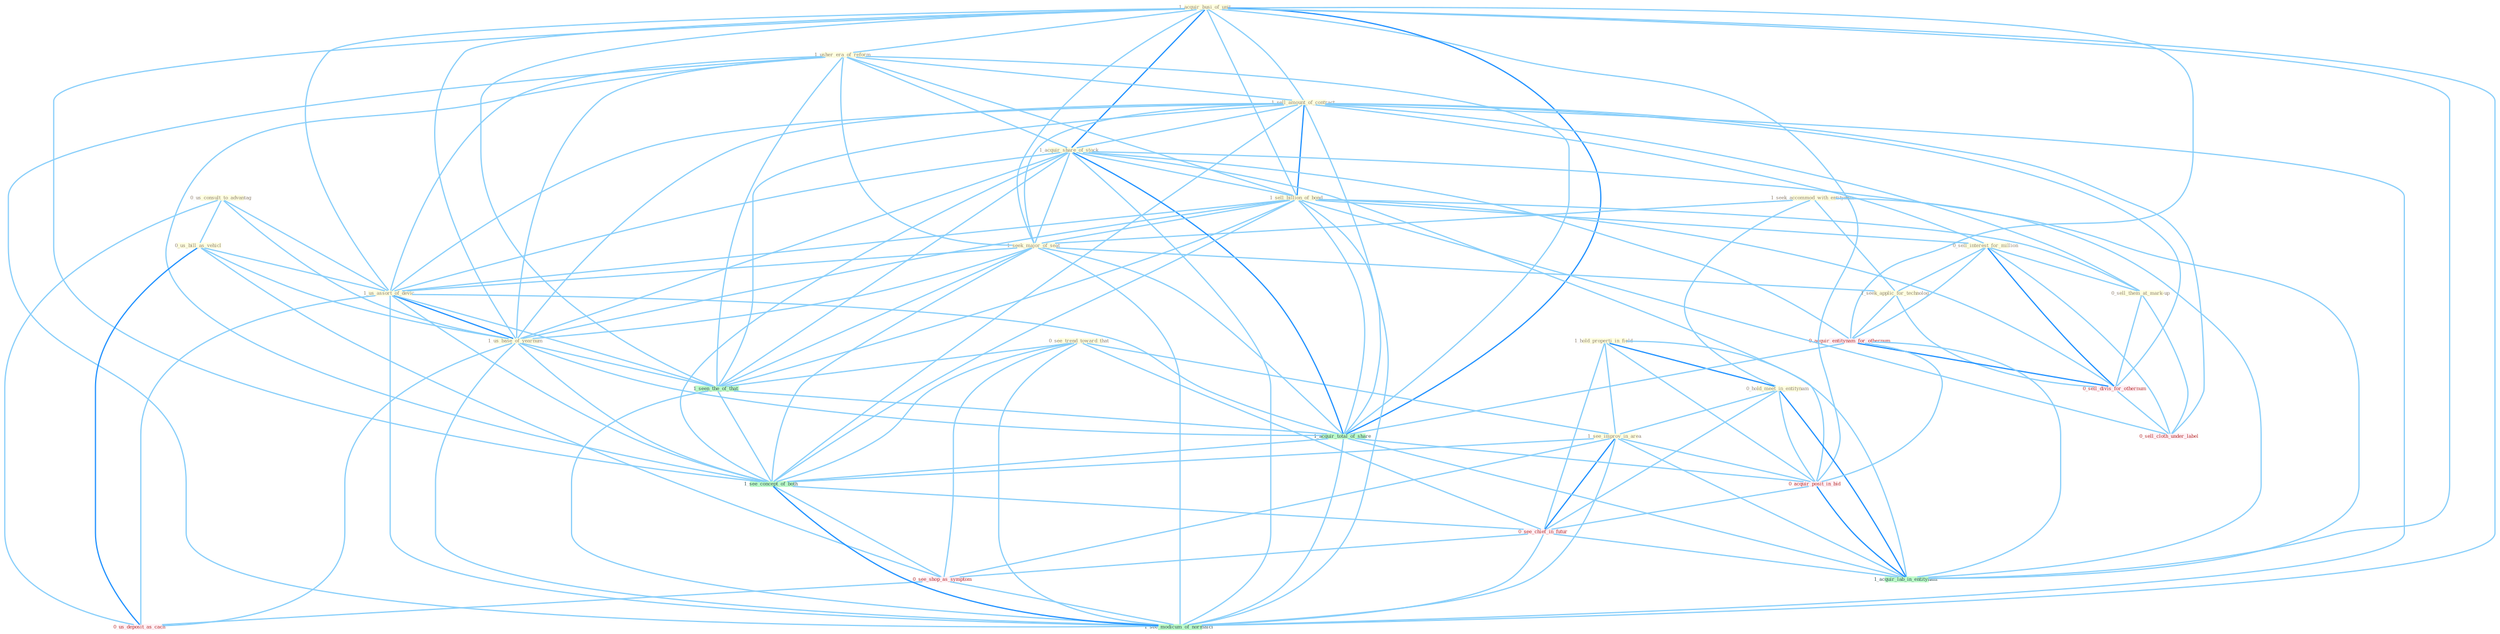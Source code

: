 Graph G{ 
    node
    [shape=polygon,style=filled,width=.5,height=.06,color="#BDFCC9",fixedsize=true,fontsize=4,
    fontcolor="#2f4f4f"];
    {node
    [color="#ffffe0", fontcolor="#8b7d6b"] "1_acquir_busi_of_unit " "0_us_consult_to_advantag " "1_seek_accommod_with_entitynam " "0_see_trend_toward_that " "1_usher_era_of_reform " "1_sell_amount_of_contract " "0_us_bill_as_vehicl " "1_acquir_share_of_stock " "1_sell_billion_of_bond " "1_hold_properti_in_field " "0_sell_interest_for_million " "1_seek_major_of_seat " "1_us_assort_of_devic " "1_us_base_of_yearnum " "0_sell_them_at_mark-up " "1_seek_applic_for_technolog " "0_hold_meet_in_entitynam " "1_see_improv_in_area "}
{node [color="#fff0f5", fontcolor="#b22222"] "0_acquir_entitynam_for_othernum " "0_sell_divis_for_othernum " "0_sell_cloth_under_label " "0_acquir_posit_in_bid " "0_see_chief_in_futur " "0_see_shop_as_symptom " "0_us_deposit_as_cach "}
edge [color="#B0E2FF"];

	"1_acquir_busi_of_unit " -- "1_usher_era_of_reform " [w="1", color="#87cefa" ];
	"1_acquir_busi_of_unit " -- "1_sell_amount_of_contract " [w="1", color="#87cefa" ];
	"1_acquir_busi_of_unit " -- "1_acquir_share_of_stock " [w="2", color="#1e90ff" , len=0.8];
	"1_acquir_busi_of_unit " -- "1_sell_billion_of_bond " [w="1", color="#87cefa" ];
	"1_acquir_busi_of_unit " -- "1_seek_major_of_seat " [w="1", color="#87cefa" ];
	"1_acquir_busi_of_unit " -- "1_us_assort_of_devic " [w="1", color="#87cefa" ];
	"1_acquir_busi_of_unit " -- "1_us_base_of_yearnum " [w="1", color="#87cefa" ];
	"1_acquir_busi_of_unit " -- "0_acquir_entitynam_for_othernum " [w="1", color="#87cefa" ];
	"1_acquir_busi_of_unit " -- "1_seen_the_of_that " [w="1", color="#87cefa" ];
	"1_acquir_busi_of_unit " -- "1_acquir_total_of_share " [w="2", color="#1e90ff" , len=0.8];
	"1_acquir_busi_of_unit " -- "0_acquir_posit_in_bid " [w="1", color="#87cefa" ];
	"1_acquir_busi_of_unit " -- "1_see_concept_of_both " [w="1", color="#87cefa" ];
	"1_acquir_busi_of_unit " -- "1_acquir_lab_in_entitynam " [w="1", color="#87cefa" ];
	"1_acquir_busi_of_unit " -- "1_see_modicum_of_normalci " [w="1", color="#87cefa" ];
	"0_us_consult_to_advantag " -- "0_us_bill_as_vehicl " [w="1", color="#87cefa" ];
	"0_us_consult_to_advantag " -- "1_us_assort_of_devic " [w="1", color="#87cefa" ];
	"0_us_consult_to_advantag " -- "1_us_base_of_yearnum " [w="1", color="#87cefa" ];
	"0_us_consult_to_advantag " -- "0_us_deposit_as_cach " [w="1", color="#87cefa" ];
	"1_seek_accommod_with_entitynam " -- "1_seek_major_of_seat " [w="1", color="#87cefa" ];
	"1_seek_accommod_with_entitynam " -- "1_seek_applic_for_technolog " [w="1", color="#87cefa" ];
	"1_seek_accommod_with_entitynam " -- "0_hold_meet_in_entitynam " [w="1", color="#87cefa" ];
	"1_seek_accommod_with_entitynam " -- "1_acquir_lab_in_entitynam " [w="1", color="#87cefa" ];
	"0_see_trend_toward_that " -- "1_see_improv_in_area " [w="1", color="#87cefa" ];
	"0_see_trend_toward_that " -- "1_seen_the_of_that " [w="1", color="#87cefa" ];
	"0_see_trend_toward_that " -- "1_see_concept_of_both " [w="1", color="#87cefa" ];
	"0_see_trend_toward_that " -- "0_see_chief_in_futur " [w="1", color="#87cefa" ];
	"0_see_trend_toward_that " -- "0_see_shop_as_symptom " [w="1", color="#87cefa" ];
	"0_see_trend_toward_that " -- "1_see_modicum_of_normalci " [w="1", color="#87cefa" ];
	"1_usher_era_of_reform " -- "1_sell_amount_of_contract " [w="1", color="#87cefa" ];
	"1_usher_era_of_reform " -- "1_acquir_share_of_stock " [w="1", color="#87cefa" ];
	"1_usher_era_of_reform " -- "1_sell_billion_of_bond " [w="1", color="#87cefa" ];
	"1_usher_era_of_reform " -- "1_seek_major_of_seat " [w="1", color="#87cefa" ];
	"1_usher_era_of_reform " -- "1_us_assort_of_devic " [w="1", color="#87cefa" ];
	"1_usher_era_of_reform " -- "1_us_base_of_yearnum " [w="1", color="#87cefa" ];
	"1_usher_era_of_reform " -- "1_seen_the_of_that " [w="1", color="#87cefa" ];
	"1_usher_era_of_reform " -- "1_acquir_total_of_share " [w="1", color="#87cefa" ];
	"1_usher_era_of_reform " -- "1_see_concept_of_both " [w="1", color="#87cefa" ];
	"1_usher_era_of_reform " -- "1_see_modicum_of_normalci " [w="1", color="#87cefa" ];
	"1_sell_amount_of_contract " -- "1_acquir_share_of_stock " [w="1", color="#87cefa" ];
	"1_sell_amount_of_contract " -- "1_sell_billion_of_bond " [w="2", color="#1e90ff" , len=0.8];
	"1_sell_amount_of_contract " -- "0_sell_interest_for_million " [w="1", color="#87cefa" ];
	"1_sell_amount_of_contract " -- "1_seek_major_of_seat " [w="1", color="#87cefa" ];
	"1_sell_amount_of_contract " -- "1_us_assort_of_devic " [w="1", color="#87cefa" ];
	"1_sell_amount_of_contract " -- "1_us_base_of_yearnum " [w="1", color="#87cefa" ];
	"1_sell_amount_of_contract " -- "0_sell_them_at_mark-up " [w="1", color="#87cefa" ];
	"1_sell_amount_of_contract " -- "1_seen_the_of_that " [w="1", color="#87cefa" ];
	"1_sell_amount_of_contract " -- "0_sell_divis_for_othernum " [w="1", color="#87cefa" ];
	"1_sell_amount_of_contract " -- "1_acquir_total_of_share " [w="1", color="#87cefa" ];
	"1_sell_amount_of_contract " -- "0_sell_cloth_under_label " [w="1", color="#87cefa" ];
	"1_sell_amount_of_contract " -- "1_see_concept_of_both " [w="1", color="#87cefa" ];
	"1_sell_amount_of_contract " -- "1_see_modicum_of_normalci " [w="1", color="#87cefa" ];
	"0_us_bill_as_vehicl " -- "1_us_assort_of_devic " [w="1", color="#87cefa" ];
	"0_us_bill_as_vehicl " -- "1_us_base_of_yearnum " [w="1", color="#87cefa" ];
	"0_us_bill_as_vehicl " -- "0_see_shop_as_symptom " [w="1", color="#87cefa" ];
	"0_us_bill_as_vehicl " -- "0_us_deposit_as_cach " [w="2", color="#1e90ff" , len=0.8];
	"1_acquir_share_of_stock " -- "1_sell_billion_of_bond " [w="1", color="#87cefa" ];
	"1_acquir_share_of_stock " -- "1_seek_major_of_seat " [w="1", color="#87cefa" ];
	"1_acquir_share_of_stock " -- "1_us_assort_of_devic " [w="1", color="#87cefa" ];
	"1_acquir_share_of_stock " -- "1_us_base_of_yearnum " [w="1", color="#87cefa" ];
	"1_acquir_share_of_stock " -- "0_acquir_entitynam_for_othernum " [w="1", color="#87cefa" ];
	"1_acquir_share_of_stock " -- "1_seen_the_of_that " [w="1", color="#87cefa" ];
	"1_acquir_share_of_stock " -- "1_acquir_total_of_share " [w="2", color="#1e90ff" , len=0.8];
	"1_acquir_share_of_stock " -- "0_acquir_posit_in_bid " [w="1", color="#87cefa" ];
	"1_acquir_share_of_stock " -- "1_see_concept_of_both " [w="1", color="#87cefa" ];
	"1_acquir_share_of_stock " -- "1_acquir_lab_in_entitynam " [w="1", color="#87cefa" ];
	"1_acquir_share_of_stock " -- "1_see_modicum_of_normalci " [w="1", color="#87cefa" ];
	"1_sell_billion_of_bond " -- "0_sell_interest_for_million " [w="1", color="#87cefa" ];
	"1_sell_billion_of_bond " -- "1_seek_major_of_seat " [w="1", color="#87cefa" ];
	"1_sell_billion_of_bond " -- "1_us_assort_of_devic " [w="1", color="#87cefa" ];
	"1_sell_billion_of_bond " -- "1_us_base_of_yearnum " [w="1", color="#87cefa" ];
	"1_sell_billion_of_bond " -- "0_sell_them_at_mark-up " [w="1", color="#87cefa" ];
	"1_sell_billion_of_bond " -- "1_seen_the_of_that " [w="1", color="#87cefa" ];
	"1_sell_billion_of_bond " -- "0_sell_divis_for_othernum " [w="1", color="#87cefa" ];
	"1_sell_billion_of_bond " -- "1_acquir_total_of_share " [w="1", color="#87cefa" ];
	"1_sell_billion_of_bond " -- "0_sell_cloth_under_label " [w="1", color="#87cefa" ];
	"1_sell_billion_of_bond " -- "1_see_concept_of_both " [w="1", color="#87cefa" ];
	"1_sell_billion_of_bond " -- "1_see_modicum_of_normalci " [w="1", color="#87cefa" ];
	"1_hold_properti_in_field " -- "0_hold_meet_in_entitynam " [w="2", color="#1e90ff" , len=0.8];
	"1_hold_properti_in_field " -- "1_see_improv_in_area " [w="1", color="#87cefa" ];
	"1_hold_properti_in_field " -- "0_acquir_posit_in_bid " [w="1", color="#87cefa" ];
	"1_hold_properti_in_field " -- "0_see_chief_in_futur " [w="1", color="#87cefa" ];
	"1_hold_properti_in_field " -- "1_acquir_lab_in_entitynam " [w="1", color="#87cefa" ];
	"0_sell_interest_for_million " -- "0_sell_them_at_mark-up " [w="1", color="#87cefa" ];
	"0_sell_interest_for_million " -- "1_seek_applic_for_technolog " [w="1", color="#87cefa" ];
	"0_sell_interest_for_million " -- "0_acquir_entitynam_for_othernum " [w="1", color="#87cefa" ];
	"0_sell_interest_for_million " -- "0_sell_divis_for_othernum " [w="2", color="#1e90ff" , len=0.8];
	"0_sell_interest_for_million " -- "0_sell_cloth_under_label " [w="1", color="#87cefa" ];
	"1_seek_major_of_seat " -- "1_us_assort_of_devic " [w="1", color="#87cefa" ];
	"1_seek_major_of_seat " -- "1_us_base_of_yearnum " [w="1", color="#87cefa" ];
	"1_seek_major_of_seat " -- "1_seek_applic_for_technolog " [w="1", color="#87cefa" ];
	"1_seek_major_of_seat " -- "1_seen_the_of_that " [w="1", color="#87cefa" ];
	"1_seek_major_of_seat " -- "1_acquir_total_of_share " [w="1", color="#87cefa" ];
	"1_seek_major_of_seat " -- "1_see_concept_of_both " [w="1", color="#87cefa" ];
	"1_seek_major_of_seat " -- "1_see_modicum_of_normalci " [w="1", color="#87cefa" ];
	"1_us_assort_of_devic " -- "1_us_base_of_yearnum " [w="2", color="#1e90ff" , len=0.8];
	"1_us_assort_of_devic " -- "1_seen_the_of_that " [w="1", color="#87cefa" ];
	"1_us_assort_of_devic " -- "1_acquir_total_of_share " [w="1", color="#87cefa" ];
	"1_us_assort_of_devic " -- "1_see_concept_of_both " [w="1", color="#87cefa" ];
	"1_us_assort_of_devic " -- "0_us_deposit_as_cach " [w="1", color="#87cefa" ];
	"1_us_assort_of_devic " -- "1_see_modicum_of_normalci " [w="1", color="#87cefa" ];
	"1_us_base_of_yearnum " -- "1_seen_the_of_that " [w="1", color="#87cefa" ];
	"1_us_base_of_yearnum " -- "1_acquir_total_of_share " [w="1", color="#87cefa" ];
	"1_us_base_of_yearnum " -- "1_see_concept_of_both " [w="1", color="#87cefa" ];
	"1_us_base_of_yearnum " -- "0_us_deposit_as_cach " [w="1", color="#87cefa" ];
	"1_us_base_of_yearnum " -- "1_see_modicum_of_normalci " [w="1", color="#87cefa" ];
	"0_sell_them_at_mark-up " -- "0_sell_divis_for_othernum " [w="1", color="#87cefa" ];
	"0_sell_them_at_mark-up " -- "0_sell_cloth_under_label " [w="1", color="#87cefa" ];
	"1_seek_applic_for_technolog " -- "0_acquir_entitynam_for_othernum " [w="1", color="#87cefa" ];
	"1_seek_applic_for_technolog " -- "0_sell_divis_for_othernum " [w="1", color="#87cefa" ];
	"0_hold_meet_in_entitynam " -- "1_see_improv_in_area " [w="1", color="#87cefa" ];
	"0_hold_meet_in_entitynam " -- "0_acquir_posit_in_bid " [w="1", color="#87cefa" ];
	"0_hold_meet_in_entitynam " -- "0_see_chief_in_futur " [w="1", color="#87cefa" ];
	"0_hold_meet_in_entitynam " -- "1_acquir_lab_in_entitynam " [w="2", color="#1e90ff" , len=0.8];
	"1_see_improv_in_area " -- "0_acquir_posit_in_bid " [w="1", color="#87cefa" ];
	"1_see_improv_in_area " -- "1_see_concept_of_both " [w="1", color="#87cefa" ];
	"1_see_improv_in_area " -- "0_see_chief_in_futur " [w="2", color="#1e90ff" , len=0.8];
	"1_see_improv_in_area " -- "0_see_shop_as_symptom " [w="1", color="#87cefa" ];
	"1_see_improv_in_area " -- "1_acquir_lab_in_entitynam " [w="1", color="#87cefa" ];
	"1_see_improv_in_area " -- "1_see_modicum_of_normalci " [w="1", color="#87cefa" ];
	"0_acquir_entitynam_for_othernum " -- "0_sell_divis_for_othernum " [w="2", color="#1e90ff" , len=0.8];
	"0_acquir_entitynam_for_othernum " -- "1_acquir_total_of_share " [w="1", color="#87cefa" ];
	"0_acquir_entitynam_for_othernum " -- "0_acquir_posit_in_bid " [w="1", color="#87cefa" ];
	"0_acquir_entitynam_for_othernum " -- "1_acquir_lab_in_entitynam " [w="1", color="#87cefa" ];
	"1_seen_the_of_that " -- "1_acquir_total_of_share " [w="1", color="#87cefa" ];
	"1_seen_the_of_that " -- "1_see_concept_of_both " [w="1", color="#87cefa" ];
	"1_seen_the_of_that " -- "1_see_modicum_of_normalci " [w="1", color="#87cefa" ];
	"0_sell_divis_for_othernum " -- "0_sell_cloth_under_label " [w="1", color="#87cefa" ];
	"1_acquir_total_of_share " -- "0_acquir_posit_in_bid " [w="1", color="#87cefa" ];
	"1_acquir_total_of_share " -- "1_see_concept_of_both " [w="1", color="#87cefa" ];
	"1_acquir_total_of_share " -- "1_acquir_lab_in_entitynam " [w="1", color="#87cefa" ];
	"1_acquir_total_of_share " -- "1_see_modicum_of_normalci " [w="1", color="#87cefa" ];
	"0_acquir_posit_in_bid " -- "0_see_chief_in_futur " [w="1", color="#87cefa" ];
	"0_acquir_posit_in_bid " -- "1_acquir_lab_in_entitynam " [w="2", color="#1e90ff" , len=0.8];
	"1_see_concept_of_both " -- "0_see_chief_in_futur " [w="1", color="#87cefa" ];
	"1_see_concept_of_both " -- "0_see_shop_as_symptom " [w="1", color="#87cefa" ];
	"1_see_concept_of_both " -- "1_see_modicum_of_normalci " [w="2", color="#1e90ff" , len=0.8];
	"0_see_chief_in_futur " -- "0_see_shop_as_symptom " [w="1", color="#87cefa" ];
	"0_see_chief_in_futur " -- "1_acquir_lab_in_entitynam " [w="1", color="#87cefa" ];
	"0_see_chief_in_futur " -- "1_see_modicum_of_normalci " [w="1", color="#87cefa" ];
	"0_see_shop_as_symptom " -- "0_us_deposit_as_cach " [w="1", color="#87cefa" ];
	"0_see_shop_as_symptom " -- "1_see_modicum_of_normalci " [w="1", color="#87cefa" ];
}